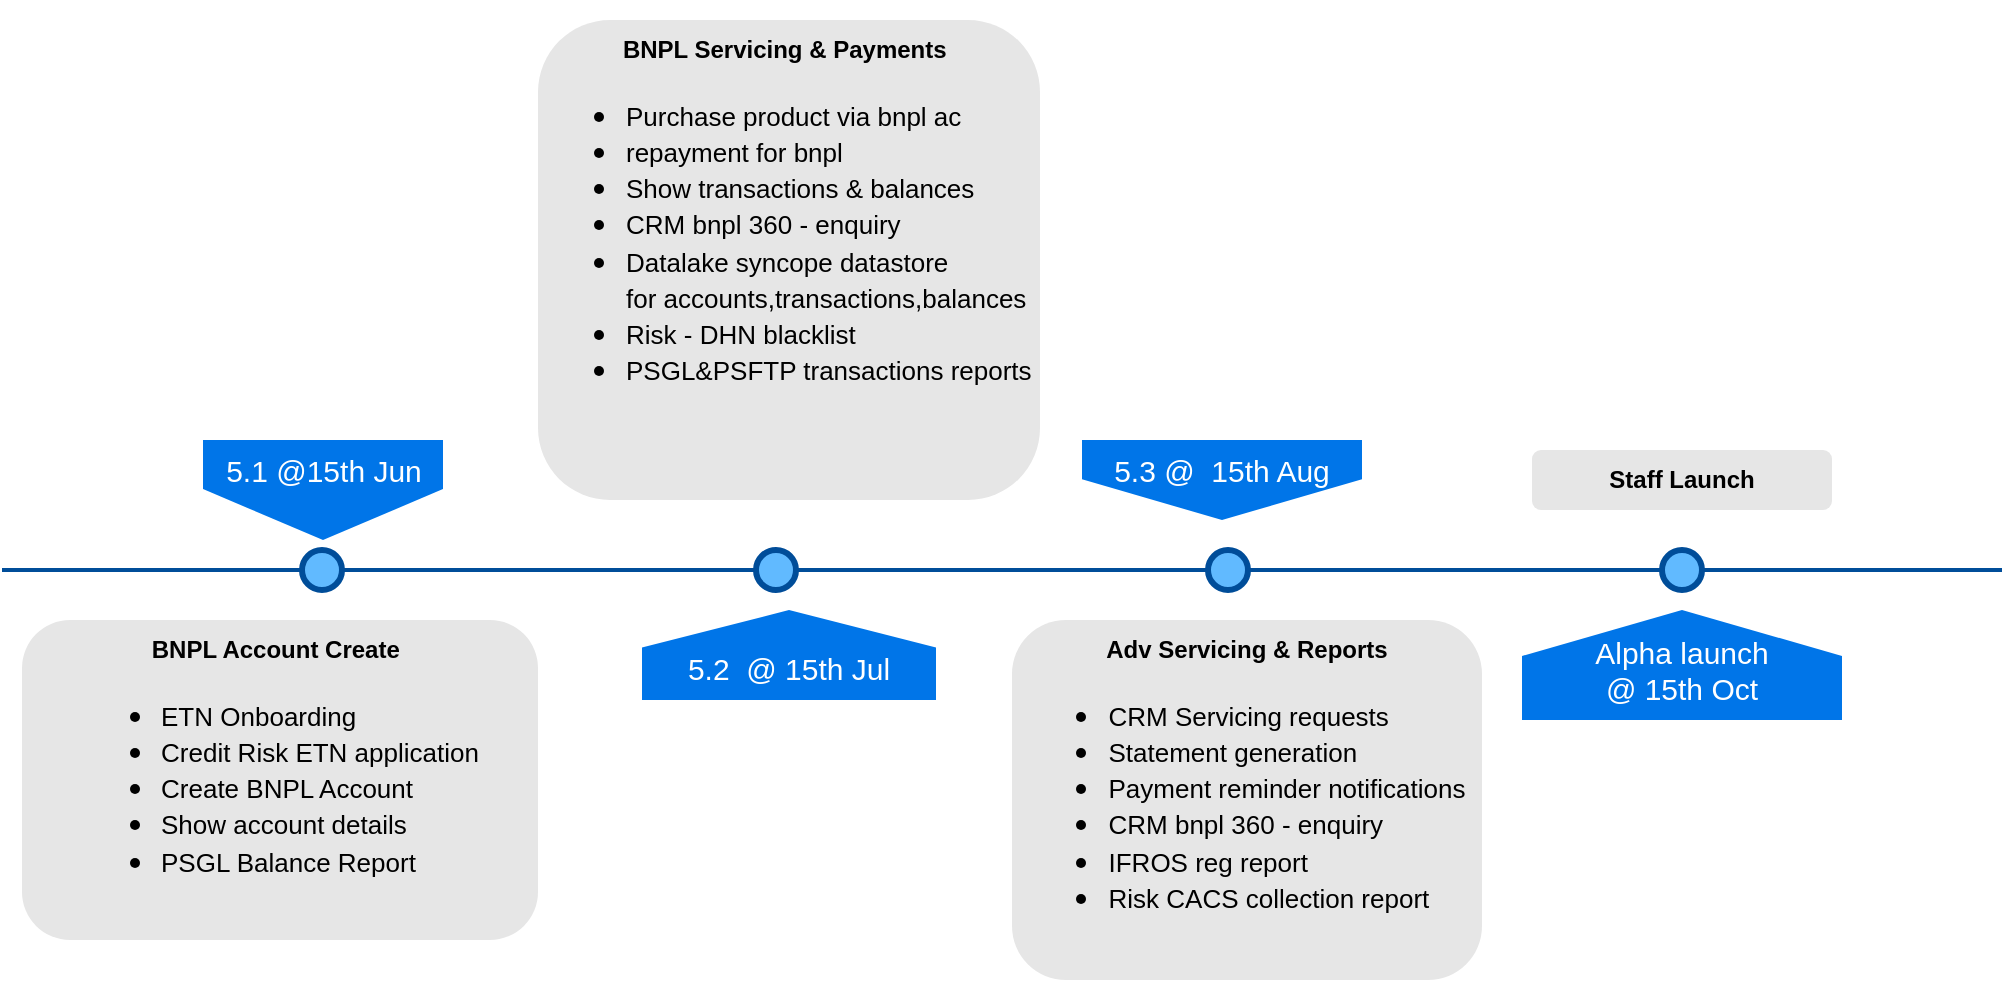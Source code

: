 <mxfile version="14.6.13" type="github">
  <diagram name="Page-1" id="82e54ff1-d628-8f03-85c4-9753963a91cd">
    <mxGraphModel dx="946" dy="545" grid="1" gridSize="10" guides="1" tooltips="1" connect="1" arrows="1" fold="1" page="1" pageScale="1" pageWidth="1100" pageHeight="850" background="#ffffff" math="0" shadow="0">
      <root>
        <mxCell id="0" />
        <mxCell id="1" parent="0" />
        <mxCell id="4ec97bd9e5d20128-1" value="" style="line;strokeWidth=2;html=1;fillColor=none;fontSize=28;fontColor=#004D99;strokeColor=#004D99;" parent="1" vertex="1">
          <mxGeometry x="40" y="400" width="1000" height="10" as="geometry" />
        </mxCell>
        <mxCell id="4ec97bd9e5d20128-5" value="5.1 @15th Jun" style="shape=offPageConnector;whiteSpace=wrap;html=1;fillColor=#0075E8;fontSize=15;fontColor=#FFFFFF;size=0.509;verticalAlign=top;strokeColor=none;" parent="1" vertex="1">
          <mxGeometry x="140.5" y="340" width="120" height="50" as="geometry" />
        </mxCell>
        <mxCell id="4ec97bd9e5d20128-6" value="&lt;span&gt;5.3 @ &amp;nbsp;15th Aug&lt;/span&gt;" style="shape=offPageConnector;whiteSpace=wrap;html=1;fillColor=#0075E8;fontSize=15;fontColor=#FFFFFF;size=0.509;verticalAlign=top;strokeColor=none;" parent="1" vertex="1">
          <mxGeometry x="580" y="340" width="140" height="40" as="geometry" />
        </mxCell>
        <mxCell id="4ec97bd9e5d20128-7" value="&lt;span&gt;5.2 &amp;nbsp;@ 15th Jul&lt;/span&gt;" style="shape=offPageConnector;whiteSpace=wrap;html=1;fillColor=#0075E8;fontSize=15;fontColor=#FFFFFF;size=0.418;flipV=1;verticalAlign=bottom;strokeColor=none;spacingBottom=4;" parent="1" vertex="1">
          <mxGeometry x="360" y="425" width="147" height="45" as="geometry" />
        </mxCell>
        <mxCell id="4ec97bd9e5d20128-8" value="Alpha launch &lt;br&gt;@ 15th Oct" style="shape=offPageConnector;whiteSpace=wrap;html=1;fillColor=#0075E8;fontSize=15;fontColor=#FFFFFF;size=0.418;flipV=1;verticalAlign=bottom;strokeColor=none;spacingBottom=4;" parent="1" vertex="1">
          <mxGeometry x="800" y="425" width="160" height="55" as="geometry" />
        </mxCell>
        <mxCell id="4ec97bd9e5d20128-9" value="" style="ellipse;whiteSpace=wrap;html=1;fillColor=#61BAFF;fontSize=28;fontColor=#004D99;strokeWidth=3;strokeColor=#004D99;" parent="1" vertex="1">
          <mxGeometry x="190" y="395" width="20" height="20" as="geometry" />
        </mxCell>
        <mxCell id="4ec97bd9e5d20128-10" value="" style="ellipse;whiteSpace=wrap;html=1;fillColor=#61BAFF;fontSize=28;fontColor=#004D99;strokeWidth=3;strokeColor=#004D99;" parent="1" vertex="1">
          <mxGeometry x="417" y="395" width="20" height="20" as="geometry" />
        </mxCell>
        <mxCell id="4ec97bd9e5d20128-11" value="" style="ellipse;whiteSpace=wrap;html=1;fillColor=#61BAFF;fontSize=28;fontColor=#004D99;strokeWidth=3;strokeColor=#004D99;" parent="1" vertex="1">
          <mxGeometry x="643" y="395" width="20" height="20" as="geometry" />
        </mxCell>
        <mxCell id="4ec97bd9e5d20128-13" value="" style="ellipse;whiteSpace=wrap;html=1;fillColor=#61BAFF;fontSize=28;fontColor=#004D99;strokeWidth=3;strokeColor=#004D99;" parent="1" vertex="1">
          <mxGeometry x="870" y="395" width="20" height="20" as="geometry" />
        </mxCell>
        <mxCell id="4ec97bd9e5d20128-14" value="&lt;h3&gt;&lt;font style=&quot;font-size: 12px&quot;&gt;BNPL Account Create&lt;/font&gt;&amp;nbsp;&lt;/h3&gt;&lt;h3&gt;&lt;ul&gt;&lt;li style=&quot;text-align: left&quot;&gt;&lt;span style=&quot;font-size: 13px ; font-weight: normal&quot;&gt;ETN&amp;nbsp;&lt;/span&gt;&lt;font style=&quot;font-size: 13px ; font-weight: normal&quot;&gt;Onboarding&lt;/font&gt;&lt;/li&gt;&lt;li style=&quot;text-align: left&quot;&gt;&lt;font size=&quot;2&quot;&gt;&lt;span style=&quot;font-weight: normal&quot;&gt;Credit Risk ETN application&lt;/span&gt;&lt;/font&gt;&lt;/li&gt;&lt;li style=&quot;text-align: left&quot;&gt;&lt;span style=&quot;font-weight: normal ; font-size: small&quot;&gt;Create BNPL Account&lt;/span&gt;&lt;/li&gt;&lt;li style=&quot;text-align: left&quot;&gt;&lt;span style=&quot;font-weight: normal ; font-size: small&quot;&gt;Show account details&lt;/span&gt;&lt;/li&gt;&lt;li style=&quot;text-align: left&quot;&gt;&lt;span style=&quot;font-weight: normal ; font-size: small&quot;&gt;PSGL Balance Report&lt;/span&gt;&lt;/li&gt;&lt;/ul&gt;&lt;/h3&gt;" style="text;html=1;spacing=5;spacingTop=-20;whiteSpace=wrap;overflow=hidden;strokeColor=none;strokeWidth=3;fillColor=#E6E6E6;fontSize=13;fontColor=#000000;align=center;rounded=1;" parent="1" vertex="1">
          <mxGeometry x="50" y="430" width="258" height="160" as="geometry" />
        </mxCell>
        <mxCell id="4ec97bd9e5d20128-16" value="&lt;h3&gt;&lt;font style=&quot;font-size: 12px&quot;&gt;BNPL Servicing &amp;amp; Payments&lt;/font&gt;&amp;nbsp;&lt;/h3&gt;&lt;h3&gt;&lt;ul&gt;&lt;li style=&quot;text-align: left&quot;&gt;&lt;span style=&quot;font-weight: normal ; font-size: small&quot;&gt;Purchase product via bnpl ac&lt;/span&gt;&lt;/li&gt;&lt;li style=&quot;text-align: left&quot;&gt;&lt;span style=&quot;font-weight: normal ; font-size: small&quot;&gt;repayment for bnpl&lt;/span&gt;&lt;/li&gt;&lt;li style=&quot;text-align: left&quot;&gt;&lt;span style=&quot;font-weight: normal ; font-size: small&quot;&gt;Show transactions &amp;amp; balances&lt;/span&gt;&lt;/li&gt;&lt;li style=&quot;text-align: left&quot;&gt;&lt;font size=&quot;2&quot;&gt;&lt;span style=&quot;font-weight: normal&quot;&gt;CRM bnpl 360 - enquiry&lt;/span&gt;&lt;/font&gt;&lt;/li&gt;&lt;li style=&quot;text-align: left&quot;&gt;&lt;font size=&quot;2&quot;&gt;&lt;span style=&quot;font-weight: normal&quot;&gt;Datalake&amp;nbsp;syncope datastore for&amp;nbsp;&lt;/span&gt;&lt;span style=&quot;font-weight: normal&quot;&gt;accounts,transactions,balances&lt;/span&gt;&lt;/font&gt;&lt;/li&gt;&lt;li style=&quot;text-align: left&quot;&gt;&lt;font size=&quot;2&quot;&gt;&lt;span style=&quot;font-weight: normal&quot;&gt;Risk - DHN blacklist&lt;/span&gt;&lt;/font&gt;&lt;/li&gt;&lt;li style=&quot;text-align: left&quot;&gt;&lt;font size=&quot;2&quot;&gt;&lt;span style=&quot;font-weight: normal&quot;&gt;PSGL&amp;amp;PSFTP transactions reports&lt;/span&gt;&lt;/font&gt;&lt;/li&gt;&lt;/ul&gt;&lt;/h3&gt;&lt;h3&gt;&lt;p&gt;&lt;/p&gt;&lt;/h3&gt;" style="text;html=1;spacing=5;spacingTop=-20;whiteSpace=wrap;overflow=hidden;strokeColor=none;strokeWidth=3;fillColor=#E6E6E6;fontSize=13;fontColor=#000000;align=center;rounded=1;" parent="1" vertex="1">
          <mxGeometry x="308" y="130" width="251" height="240" as="geometry" />
        </mxCell>
        <mxCell id="4ec97bd9e5d20128-17" value="&lt;h3 style=&quot;text-align: center&quot;&gt;&lt;span style=&quot;text-align: left ; font-size: 12px&quot;&gt;Adv Servicing &amp;amp; Reports&lt;/span&gt;&lt;br&gt;&lt;/h3&gt;&lt;h3&gt;&lt;ul&gt;&lt;li style=&quot;text-align: left&quot;&gt;&lt;font size=&quot;2&quot;&gt;&lt;span style=&quot;font-weight: normal&quot;&gt;CRM Servicing requests&lt;/span&gt;&lt;/font&gt;&lt;/li&gt;&lt;li style=&quot;text-align: left&quot;&gt;&lt;font size=&quot;2&quot;&gt;&lt;span style=&quot;font-weight: normal&quot;&gt;Statement generation&lt;/span&gt;&lt;/font&gt;&lt;/li&gt;&lt;li style=&quot;text-align: left&quot;&gt;&lt;span style=&quot;font-size: small ; font-weight: normal&quot;&gt;Payment reminder notifications&lt;/span&gt;&lt;/li&gt;&lt;li style=&quot;text-align: left&quot;&gt;&lt;span style=&quot;font-size: small ; font-weight: normal&quot;&gt;CRM bnpl 360 - enquiry&lt;/span&gt;&lt;br&gt;&lt;/li&gt;&lt;li style=&quot;text-align: left&quot;&gt;&lt;span style=&quot;font-weight: normal ; font-size: small&quot;&gt;IFROS reg report&lt;/span&gt;&lt;/li&gt;&lt;li style=&quot;text-align: left&quot;&gt;&lt;span style=&quot;font-weight: normal ; font-size: small&quot;&gt;Risk CACS collection report&lt;/span&gt;&lt;/li&gt;&lt;/ul&gt;&lt;/h3&gt;" style="text;html=1;spacing=5;spacingTop=-20;whiteSpace=wrap;overflow=hidden;strokeColor=none;strokeWidth=3;fillColor=#E6E6E6;fontSize=13;fontColor=#000000;align=center;rounded=1;" parent="1" vertex="1">
          <mxGeometry x="545" y="430" width="235" height="180" as="geometry" />
        </mxCell>
        <mxCell id="4ec97bd9e5d20128-18" value="&lt;h3&gt;&lt;span style=&quot;font-size: 12px&quot;&gt;Staff Launch&lt;/span&gt;&lt;/h3&gt;" style="text;html=1;spacing=5;spacingTop=-20;whiteSpace=wrap;overflow=hidden;strokeColor=none;strokeWidth=3;fillColor=#E6E6E6;fontSize=13;fontColor=#000000;align=center;rounded=1;" parent="1" vertex="1">
          <mxGeometry x="805" y="345" width="150" height="30" as="geometry" />
        </mxCell>
      </root>
    </mxGraphModel>
  </diagram>
</mxfile>
